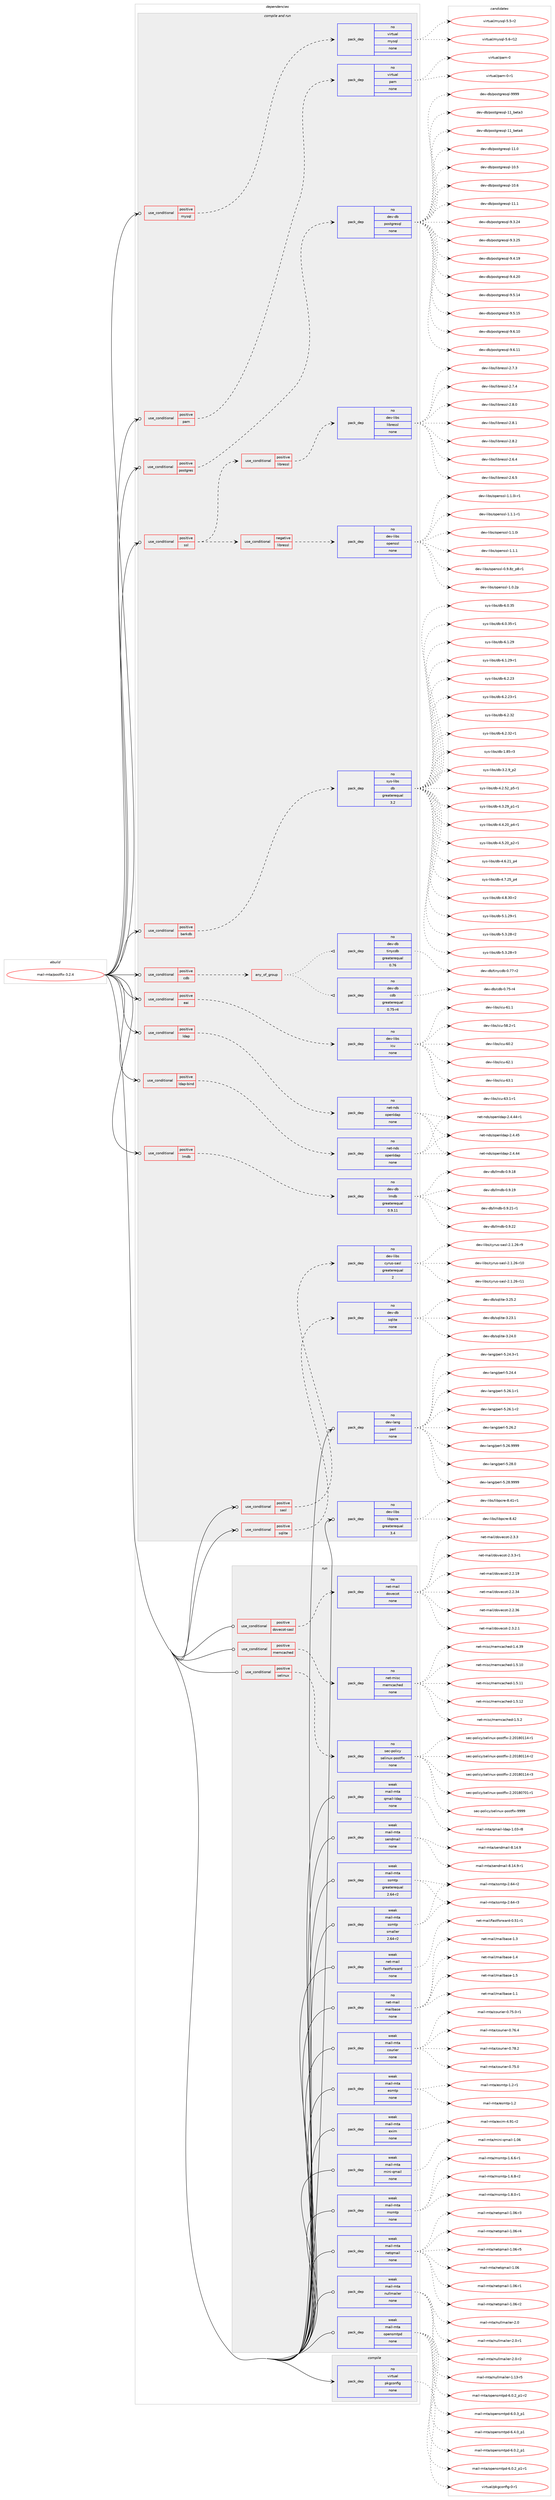 digraph prolog {

# *************
# Graph options
# *************

newrank=true;
concentrate=true;
compound=true;
graph [rankdir=LR,fontname=Helvetica,fontsize=10,ranksep=1.5];#, ranksep=2.5, nodesep=0.2];
edge  [arrowhead=vee];
node  [fontname=Helvetica,fontsize=10];

# **********
# The ebuild
# **********

subgraph cluster_leftcol {
color=gray;
rank=same;
label=<<i>ebuild</i>>;
id [label="mail-mta/postfix-3.2.4", color=red, width=4, href="../mail-mta/postfix-3.2.4.svg"];
}

# ****************
# The dependencies
# ****************

subgraph cluster_midcol {
color=gray;
label=<<i>dependencies</i>>;
subgraph cluster_compile {
fillcolor="#eeeeee";
style=filled;
label=<<i>compile</i>>;
subgraph pack4137 {
dependency5007 [label=<<TABLE BORDER="0" CELLBORDER="1" CELLSPACING="0" CELLPADDING="4" WIDTH="220"><TR><TD ROWSPAN="6" CELLPADDING="30">pack_dep</TD></TR><TR><TD WIDTH="110">no</TD></TR><TR><TD>virtual</TD></TR><TR><TD>pkgconfig</TD></TR><TR><TD>none</TD></TR><TR><TD></TD></TR></TABLE>>, shape=none, color=blue];
}
id:e -> dependency5007:w [weight=20,style="solid",arrowhead="vee"];
}
subgraph cluster_compileandrun {
fillcolor="#eeeeee";
style=filled;
label=<<i>compile and run</i>>;
subgraph cond739 {
dependency5008 [label=<<TABLE BORDER="0" CELLBORDER="1" CELLSPACING="0" CELLPADDING="4"><TR><TD ROWSPAN="3" CELLPADDING="10">use_conditional</TD></TR><TR><TD>positive</TD></TR><TR><TD>berkdb</TD></TR></TABLE>>, shape=none, color=red];
subgraph pack4138 {
dependency5009 [label=<<TABLE BORDER="0" CELLBORDER="1" CELLSPACING="0" CELLPADDING="4" WIDTH="220"><TR><TD ROWSPAN="6" CELLPADDING="30">pack_dep</TD></TR><TR><TD WIDTH="110">no</TD></TR><TR><TD>sys-libs</TD></TR><TR><TD>db</TD></TR><TR><TD>greaterequal</TD></TR><TR><TD>3.2</TD></TR></TABLE>>, shape=none, color=blue];
}
dependency5008:e -> dependency5009:w [weight=20,style="dashed",arrowhead="vee"];
}
id:e -> dependency5008:w [weight=20,style="solid",arrowhead="odotvee"];
subgraph cond740 {
dependency5010 [label=<<TABLE BORDER="0" CELLBORDER="1" CELLSPACING="0" CELLPADDING="4"><TR><TD ROWSPAN="3" CELLPADDING="10">use_conditional</TD></TR><TR><TD>positive</TD></TR><TR><TD>cdb</TD></TR></TABLE>>, shape=none, color=red];
subgraph any123 {
dependency5011 [label=<<TABLE BORDER="0" CELLBORDER="1" CELLSPACING="0" CELLPADDING="4"><TR><TD CELLPADDING="10">any_of_group</TD></TR></TABLE>>, shape=none, color=red];subgraph pack4139 {
dependency5012 [label=<<TABLE BORDER="0" CELLBORDER="1" CELLSPACING="0" CELLPADDING="4" WIDTH="220"><TR><TD ROWSPAN="6" CELLPADDING="30">pack_dep</TD></TR><TR><TD WIDTH="110">no</TD></TR><TR><TD>dev-db</TD></TR><TR><TD>tinycdb</TD></TR><TR><TD>greaterequal</TD></TR><TR><TD>0.76</TD></TR></TABLE>>, shape=none, color=blue];
}
dependency5011:e -> dependency5012:w [weight=20,style="dotted",arrowhead="oinv"];
subgraph pack4140 {
dependency5013 [label=<<TABLE BORDER="0" CELLBORDER="1" CELLSPACING="0" CELLPADDING="4" WIDTH="220"><TR><TD ROWSPAN="6" CELLPADDING="30">pack_dep</TD></TR><TR><TD WIDTH="110">no</TD></TR><TR><TD>dev-db</TD></TR><TR><TD>cdb</TD></TR><TR><TD>greaterequal</TD></TR><TR><TD>0.75-r4</TD></TR></TABLE>>, shape=none, color=blue];
}
dependency5011:e -> dependency5013:w [weight=20,style="dotted",arrowhead="oinv"];
}
dependency5010:e -> dependency5011:w [weight=20,style="dashed",arrowhead="vee"];
}
id:e -> dependency5010:w [weight=20,style="solid",arrowhead="odotvee"];
subgraph cond741 {
dependency5014 [label=<<TABLE BORDER="0" CELLBORDER="1" CELLSPACING="0" CELLPADDING="4"><TR><TD ROWSPAN="3" CELLPADDING="10">use_conditional</TD></TR><TR><TD>positive</TD></TR><TR><TD>eai</TD></TR></TABLE>>, shape=none, color=red];
subgraph pack4141 {
dependency5015 [label=<<TABLE BORDER="0" CELLBORDER="1" CELLSPACING="0" CELLPADDING="4" WIDTH="220"><TR><TD ROWSPAN="6" CELLPADDING="30">pack_dep</TD></TR><TR><TD WIDTH="110">no</TD></TR><TR><TD>dev-libs</TD></TR><TR><TD>icu</TD></TR><TR><TD>none</TD></TR><TR><TD></TD></TR></TABLE>>, shape=none, color=blue];
}
dependency5014:e -> dependency5015:w [weight=20,style="dashed",arrowhead="vee"];
}
id:e -> dependency5014:w [weight=20,style="solid",arrowhead="odotvee"];
subgraph cond742 {
dependency5016 [label=<<TABLE BORDER="0" CELLBORDER="1" CELLSPACING="0" CELLPADDING="4"><TR><TD ROWSPAN="3" CELLPADDING="10">use_conditional</TD></TR><TR><TD>positive</TD></TR><TR><TD>ldap</TD></TR></TABLE>>, shape=none, color=red];
subgraph pack4142 {
dependency5017 [label=<<TABLE BORDER="0" CELLBORDER="1" CELLSPACING="0" CELLPADDING="4" WIDTH="220"><TR><TD ROWSPAN="6" CELLPADDING="30">pack_dep</TD></TR><TR><TD WIDTH="110">no</TD></TR><TR><TD>net-nds</TD></TR><TR><TD>openldap</TD></TR><TR><TD>none</TD></TR><TR><TD></TD></TR></TABLE>>, shape=none, color=blue];
}
dependency5016:e -> dependency5017:w [weight=20,style="dashed",arrowhead="vee"];
}
id:e -> dependency5016:w [weight=20,style="solid",arrowhead="odotvee"];
subgraph cond743 {
dependency5018 [label=<<TABLE BORDER="0" CELLBORDER="1" CELLSPACING="0" CELLPADDING="4"><TR><TD ROWSPAN="3" CELLPADDING="10">use_conditional</TD></TR><TR><TD>positive</TD></TR><TR><TD>ldap-bind</TD></TR></TABLE>>, shape=none, color=red];
subgraph pack4143 {
dependency5019 [label=<<TABLE BORDER="0" CELLBORDER="1" CELLSPACING="0" CELLPADDING="4" WIDTH="220"><TR><TD ROWSPAN="6" CELLPADDING="30">pack_dep</TD></TR><TR><TD WIDTH="110">no</TD></TR><TR><TD>net-nds</TD></TR><TR><TD>openldap</TD></TR><TR><TD>none</TD></TR><TR><TD></TD></TR></TABLE>>, shape=none, color=blue];
}
dependency5018:e -> dependency5019:w [weight=20,style="dashed",arrowhead="vee"];
}
id:e -> dependency5018:w [weight=20,style="solid",arrowhead="odotvee"];
subgraph cond744 {
dependency5020 [label=<<TABLE BORDER="0" CELLBORDER="1" CELLSPACING="0" CELLPADDING="4"><TR><TD ROWSPAN="3" CELLPADDING="10">use_conditional</TD></TR><TR><TD>positive</TD></TR><TR><TD>lmdb</TD></TR></TABLE>>, shape=none, color=red];
subgraph pack4144 {
dependency5021 [label=<<TABLE BORDER="0" CELLBORDER="1" CELLSPACING="0" CELLPADDING="4" WIDTH="220"><TR><TD ROWSPAN="6" CELLPADDING="30">pack_dep</TD></TR><TR><TD WIDTH="110">no</TD></TR><TR><TD>dev-db</TD></TR><TR><TD>lmdb</TD></TR><TR><TD>greaterequal</TD></TR><TR><TD>0.9.11</TD></TR></TABLE>>, shape=none, color=blue];
}
dependency5020:e -> dependency5021:w [weight=20,style="dashed",arrowhead="vee"];
}
id:e -> dependency5020:w [weight=20,style="solid",arrowhead="odotvee"];
subgraph cond745 {
dependency5022 [label=<<TABLE BORDER="0" CELLBORDER="1" CELLSPACING="0" CELLPADDING="4"><TR><TD ROWSPAN="3" CELLPADDING="10">use_conditional</TD></TR><TR><TD>positive</TD></TR><TR><TD>mysql</TD></TR></TABLE>>, shape=none, color=red];
subgraph pack4145 {
dependency5023 [label=<<TABLE BORDER="0" CELLBORDER="1" CELLSPACING="0" CELLPADDING="4" WIDTH="220"><TR><TD ROWSPAN="6" CELLPADDING="30">pack_dep</TD></TR><TR><TD WIDTH="110">no</TD></TR><TR><TD>virtual</TD></TR><TR><TD>mysql</TD></TR><TR><TD>none</TD></TR><TR><TD></TD></TR></TABLE>>, shape=none, color=blue];
}
dependency5022:e -> dependency5023:w [weight=20,style="dashed",arrowhead="vee"];
}
id:e -> dependency5022:w [weight=20,style="solid",arrowhead="odotvee"];
subgraph cond746 {
dependency5024 [label=<<TABLE BORDER="0" CELLBORDER="1" CELLSPACING="0" CELLPADDING="4"><TR><TD ROWSPAN="3" CELLPADDING="10">use_conditional</TD></TR><TR><TD>positive</TD></TR><TR><TD>pam</TD></TR></TABLE>>, shape=none, color=red];
subgraph pack4146 {
dependency5025 [label=<<TABLE BORDER="0" CELLBORDER="1" CELLSPACING="0" CELLPADDING="4" WIDTH="220"><TR><TD ROWSPAN="6" CELLPADDING="30">pack_dep</TD></TR><TR><TD WIDTH="110">no</TD></TR><TR><TD>virtual</TD></TR><TR><TD>pam</TD></TR><TR><TD>none</TD></TR><TR><TD></TD></TR></TABLE>>, shape=none, color=blue];
}
dependency5024:e -> dependency5025:w [weight=20,style="dashed",arrowhead="vee"];
}
id:e -> dependency5024:w [weight=20,style="solid",arrowhead="odotvee"];
subgraph cond747 {
dependency5026 [label=<<TABLE BORDER="0" CELLBORDER="1" CELLSPACING="0" CELLPADDING="4"><TR><TD ROWSPAN="3" CELLPADDING="10">use_conditional</TD></TR><TR><TD>positive</TD></TR><TR><TD>postgres</TD></TR></TABLE>>, shape=none, color=red];
subgraph pack4147 {
dependency5027 [label=<<TABLE BORDER="0" CELLBORDER="1" CELLSPACING="0" CELLPADDING="4" WIDTH="220"><TR><TD ROWSPAN="6" CELLPADDING="30">pack_dep</TD></TR><TR><TD WIDTH="110">no</TD></TR><TR><TD>dev-db</TD></TR><TR><TD>postgresql</TD></TR><TR><TD>none</TD></TR><TR><TD></TD></TR></TABLE>>, shape=none, color=blue];
}
dependency5026:e -> dependency5027:w [weight=20,style="dashed",arrowhead="vee"];
}
id:e -> dependency5026:w [weight=20,style="solid",arrowhead="odotvee"];
subgraph cond748 {
dependency5028 [label=<<TABLE BORDER="0" CELLBORDER="1" CELLSPACING="0" CELLPADDING="4"><TR><TD ROWSPAN="3" CELLPADDING="10">use_conditional</TD></TR><TR><TD>positive</TD></TR><TR><TD>sasl</TD></TR></TABLE>>, shape=none, color=red];
subgraph pack4148 {
dependency5029 [label=<<TABLE BORDER="0" CELLBORDER="1" CELLSPACING="0" CELLPADDING="4" WIDTH="220"><TR><TD ROWSPAN="6" CELLPADDING="30">pack_dep</TD></TR><TR><TD WIDTH="110">no</TD></TR><TR><TD>dev-libs</TD></TR><TR><TD>cyrus-sasl</TD></TR><TR><TD>greaterequal</TD></TR><TR><TD>2</TD></TR></TABLE>>, shape=none, color=blue];
}
dependency5028:e -> dependency5029:w [weight=20,style="dashed",arrowhead="vee"];
}
id:e -> dependency5028:w [weight=20,style="solid",arrowhead="odotvee"];
subgraph cond749 {
dependency5030 [label=<<TABLE BORDER="0" CELLBORDER="1" CELLSPACING="0" CELLPADDING="4"><TR><TD ROWSPAN="3" CELLPADDING="10">use_conditional</TD></TR><TR><TD>positive</TD></TR><TR><TD>sqlite</TD></TR></TABLE>>, shape=none, color=red];
subgraph pack4149 {
dependency5031 [label=<<TABLE BORDER="0" CELLBORDER="1" CELLSPACING="0" CELLPADDING="4" WIDTH="220"><TR><TD ROWSPAN="6" CELLPADDING="30">pack_dep</TD></TR><TR><TD WIDTH="110">no</TD></TR><TR><TD>dev-db</TD></TR><TR><TD>sqlite</TD></TR><TR><TD>none</TD></TR><TR><TD></TD></TR></TABLE>>, shape=none, color=blue];
}
dependency5030:e -> dependency5031:w [weight=20,style="dashed",arrowhead="vee"];
}
id:e -> dependency5030:w [weight=20,style="solid",arrowhead="odotvee"];
subgraph cond750 {
dependency5032 [label=<<TABLE BORDER="0" CELLBORDER="1" CELLSPACING="0" CELLPADDING="4"><TR><TD ROWSPAN="3" CELLPADDING="10">use_conditional</TD></TR><TR><TD>positive</TD></TR><TR><TD>ssl</TD></TR></TABLE>>, shape=none, color=red];
subgraph cond751 {
dependency5033 [label=<<TABLE BORDER="0" CELLBORDER="1" CELLSPACING="0" CELLPADDING="4"><TR><TD ROWSPAN="3" CELLPADDING="10">use_conditional</TD></TR><TR><TD>negative</TD></TR><TR><TD>libressl</TD></TR></TABLE>>, shape=none, color=red];
subgraph pack4150 {
dependency5034 [label=<<TABLE BORDER="0" CELLBORDER="1" CELLSPACING="0" CELLPADDING="4" WIDTH="220"><TR><TD ROWSPAN="6" CELLPADDING="30">pack_dep</TD></TR><TR><TD WIDTH="110">no</TD></TR><TR><TD>dev-libs</TD></TR><TR><TD>openssl</TD></TR><TR><TD>none</TD></TR><TR><TD></TD></TR></TABLE>>, shape=none, color=blue];
}
dependency5033:e -> dependency5034:w [weight=20,style="dashed",arrowhead="vee"];
}
dependency5032:e -> dependency5033:w [weight=20,style="dashed",arrowhead="vee"];
subgraph cond752 {
dependency5035 [label=<<TABLE BORDER="0" CELLBORDER="1" CELLSPACING="0" CELLPADDING="4"><TR><TD ROWSPAN="3" CELLPADDING="10">use_conditional</TD></TR><TR><TD>positive</TD></TR><TR><TD>libressl</TD></TR></TABLE>>, shape=none, color=red];
subgraph pack4151 {
dependency5036 [label=<<TABLE BORDER="0" CELLBORDER="1" CELLSPACING="0" CELLPADDING="4" WIDTH="220"><TR><TD ROWSPAN="6" CELLPADDING="30">pack_dep</TD></TR><TR><TD WIDTH="110">no</TD></TR><TR><TD>dev-libs</TD></TR><TR><TD>libressl</TD></TR><TR><TD>none</TD></TR><TR><TD></TD></TR></TABLE>>, shape=none, color=blue];
}
dependency5035:e -> dependency5036:w [weight=20,style="dashed",arrowhead="vee"];
}
dependency5032:e -> dependency5035:w [weight=20,style="dashed",arrowhead="vee"];
}
id:e -> dependency5032:w [weight=20,style="solid",arrowhead="odotvee"];
subgraph pack4152 {
dependency5037 [label=<<TABLE BORDER="0" CELLBORDER="1" CELLSPACING="0" CELLPADDING="4" WIDTH="220"><TR><TD ROWSPAN="6" CELLPADDING="30">pack_dep</TD></TR><TR><TD WIDTH="110">no</TD></TR><TR><TD>dev-lang</TD></TR><TR><TD>perl</TD></TR><TR><TD>none</TD></TR><TR><TD></TD></TR></TABLE>>, shape=none, color=blue];
}
id:e -> dependency5037:w [weight=20,style="solid",arrowhead="odotvee"];
subgraph pack4153 {
dependency5038 [label=<<TABLE BORDER="0" CELLBORDER="1" CELLSPACING="0" CELLPADDING="4" WIDTH="220"><TR><TD ROWSPAN="6" CELLPADDING="30">pack_dep</TD></TR><TR><TD WIDTH="110">no</TD></TR><TR><TD>dev-libs</TD></TR><TR><TD>libpcre</TD></TR><TR><TD>greaterequal</TD></TR><TR><TD>3.4</TD></TR></TABLE>>, shape=none, color=blue];
}
id:e -> dependency5038:w [weight=20,style="solid",arrowhead="odotvee"];
}
subgraph cluster_run {
fillcolor="#eeeeee";
style=filled;
label=<<i>run</i>>;
subgraph cond753 {
dependency5039 [label=<<TABLE BORDER="0" CELLBORDER="1" CELLSPACING="0" CELLPADDING="4"><TR><TD ROWSPAN="3" CELLPADDING="10">use_conditional</TD></TR><TR><TD>positive</TD></TR><TR><TD>dovecot-sasl</TD></TR></TABLE>>, shape=none, color=red];
subgraph pack4154 {
dependency5040 [label=<<TABLE BORDER="0" CELLBORDER="1" CELLSPACING="0" CELLPADDING="4" WIDTH="220"><TR><TD ROWSPAN="6" CELLPADDING="30">pack_dep</TD></TR><TR><TD WIDTH="110">no</TD></TR><TR><TD>net-mail</TD></TR><TR><TD>dovecot</TD></TR><TR><TD>none</TD></TR><TR><TD></TD></TR></TABLE>>, shape=none, color=blue];
}
dependency5039:e -> dependency5040:w [weight=20,style="dashed",arrowhead="vee"];
}
id:e -> dependency5039:w [weight=20,style="solid",arrowhead="odot"];
subgraph cond754 {
dependency5041 [label=<<TABLE BORDER="0" CELLBORDER="1" CELLSPACING="0" CELLPADDING="4"><TR><TD ROWSPAN="3" CELLPADDING="10">use_conditional</TD></TR><TR><TD>positive</TD></TR><TR><TD>memcached</TD></TR></TABLE>>, shape=none, color=red];
subgraph pack4155 {
dependency5042 [label=<<TABLE BORDER="0" CELLBORDER="1" CELLSPACING="0" CELLPADDING="4" WIDTH="220"><TR><TD ROWSPAN="6" CELLPADDING="30">pack_dep</TD></TR><TR><TD WIDTH="110">no</TD></TR><TR><TD>net-misc</TD></TR><TR><TD>memcached</TD></TR><TR><TD>none</TD></TR><TR><TD></TD></TR></TABLE>>, shape=none, color=blue];
}
dependency5041:e -> dependency5042:w [weight=20,style="dashed",arrowhead="vee"];
}
id:e -> dependency5041:w [weight=20,style="solid",arrowhead="odot"];
subgraph cond755 {
dependency5043 [label=<<TABLE BORDER="0" CELLBORDER="1" CELLSPACING="0" CELLPADDING="4"><TR><TD ROWSPAN="3" CELLPADDING="10">use_conditional</TD></TR><TR><TD>positive</TD></TR><TR><TD>selinux</TD></TR></TABLE>>, shape=none, color=red];
subgraph pack4156 {
dependency5044 [label=<<TABLE BORDER="0" CELLBORDER="1" CELLSPACING="0" CELLPADDING="4" WIDTH="220"><TR><TD ROWSPAN="6" CELLPADDING="30">pack_dep</TD></TR><TR><TD WIDTH="110">no</TD></TR><TR><TD>sec-policy</TD></TR><TR><TD>selinux-postfix</TD></TR><TR><TD>none</TD></TR><TR><TD></TD></TR></TABLE>>, shape=none, color=blue];
}
dependency5043:e -> dependency5044:w [weight=20,style="dashed",arrowhead="vee"];
}
id:e -> dependency5043:w [weight=20,style="solid",arrowhead="odot"];
subgraph pack4157 {
dependency5045 [label=<<TABLE BORDER="0" CELLBORDER="1" CELLSPACING="0" CELLPADDING="4" WIDTH="220"><TR><TD ROWSPAN="6" CELLPADDING="30">pack_dep</TD></TR><TR><TD WIDTH="110">no</TD></TR><TR><TD>net-mail</TD></TR><TR><TD>mailbase</TD></TR><TR><TD>none</TD></TR><TR><TD></TD></TR></TABLE>>, shape=none, color=blue];
}
id:e -> dependency5045:w [weight=20,style="solid",arrowhead="odot"];
subgraph pack4158 {
dependency5046 [label=<<TABLE BORDER="0" CELLBORDER="1" CELLSPACING="0" CELLPADDING="4" WIDTH="220"><TR><TD ROWSPAN="6" CELLPADDING="30">pack_dep</TD></TR><TR><TD WIDTH="110">weak</TD></TR><TR><TD>mail-mta</TD></TR><TR><TD>courier</TD></TR><TR><TD>none</TD></TR><TR><TD></TD></TR></TABLE>>, shape=none, color=blue];
}
id:e -> dependency5046:w [weight=20,style="solid",arrowhead="odot"];
subgraph pack4159 {
dependency5047 [label=<<TABLE BORDER="0" CELLBORDER="1" CELLSPACING="0" CELLPADDING="4" WIDTH="220"><TR><TD ROWSPAN="6" CELLPADDING="30">pack_dep</TD></TR><TR><TD WIDTH="110">weak</TD></TR><TR><TD>mail-mta</TD></TR><TR><TD>esmtp</TD></TR><TR><TD>none</TD></TR><TR><TD></TD></TR></TABLE>>, shape=none, color=blue];
}
id:e -> dependency5047:w [weight=20,style="solid",arrowhead="odot"];
subgraph pack4160 {
dependency5048 [label=<<TABLE BORDER="0" CELLBORDER="1" CELLSPACING="0" CELLPADDING="4" WIDTH="220"><TR><TD ROWSPAN="6" CELLPADDING="30">pack_dep</TD></TR><TR><TD WIDTH="110">weak</TD></TR><TR><TD>mail-mta</TD></TR><TR><TD>exim</TD></TR><TR><TD>none</TD></TR><TR><TD></TD></TR></TABLE>>, shape=none, color=blue];
}
id:e -> dependency5048:w [weight=20,style="solid",arrowhead="odot"];
subgraph pack4161 {
dependency5049 [label=<<TABLE BORDER="0" CELLBORDER="1" CELLSPACING="0" CELLPADDING="4" WIDTH="220"><TR><TD ROWSPAN="6" CELLPADDING="30">pack_dep</TD></TR><TR><TD WIDTH="110">weak</TD></TR><TR><TD>mail-mta</TD></TR><TR><TD>mini-qmail</TD></TR><TR><TD>none</TD></TR><TR><TD></TD></TR></TABLE>>, shape=none, color=blue];
}
id:e -> dependency5049:w [weight=20,style="solid",arrowhead="odot"];
subgraph pack4162 {
dependency5050 [label=<<TABLE BORDER="0" CELLBORDER="1" CELLSPACING="0" CELLPADDING="4" WIDTH="220"><TR><TD ROWSPAN="6" CELLPADDING="30">pack_dep</TD></TR><TR><TD WIDTH="110">weak</TD></TR><TR><TD>mail-mta</TD></TR><TR><TD>msmtp</TD></TR><TR><TD>none</TD></TR><TR><TD></TD></TR></TABLE>>, shape=none, color=blue];
}
id:e -> dependency5050:w [weight=20,style="solid",arrowhead="odot"];
subgraph pack4163 {
dependency5051 [label=<<TABLE BORDER="0" CELLBORDER="1" CELLSPACING="0" CELLPADDING="4" WIDTH="220"><TR><TD ROWSPAN="6" CELLPADDING="30">pack_dep</TD></TR><TR><TD WIDTH="110">weak</TD></TR><TR><TD>mail-mta</TD></TR><TR><TD>netqmail</TD></TR><TR><TD>none</TD></TR><TR><TD></TD></TR></TABLE>>, shape=none, color=blue];
}
id:e -> dependency5051:w [weight=20,style="solid",arrowhead="odot"];
subgraph pack4164 {
dependency5052 [label=<<TABLE BORDER="0" CELLBORDER="1" CELLSPACING="0" CELLPADDING="4" WIDTH="220"><TR><TD ROWSPAN="6" CELLPADDING="30">pack_dep</TD></TR><TR><TD WIDTH="110">weak</TD></TR><TR><TD>mail-mta</TD></TR><TR><TD>nullmailer</TD></TR><TR><TD>none</TD></TR><TR><TD></TD></TR></TABLE>>, shape=none, color=blue];
}
id:e -> dependency5052:w [weight=20,style="solid",arrowhead="odot"];
subgraph pack4165 {
dependency5053 [label=<<TABLE BORDER="0" CELLBORDER="1" CELLSPACING="0" CELLPADDING="4" WIDTH="220"><TR><TD ROWSPAN="6" CELLPADDING="30">pack_dep</TD></TR><TR><TD WIDTH="110">weak</TD></TR><TR><TD>mail-mta</TD></TR><TR><TD>opensmtpd</TD></TR><TR><TD>none</TD></TR><TR><TD></TD></TR></TABLE>>, shape=none, color=blue];
}
id:e -> dependency5053:w [weight=20,style="solid",arrowhead="odot"];
subgraph pack4166 {
dependency5054 [label=<<TABLE BORDER="0" CELLBORDER="1" CELLSPACING="0" CELLPADDING="4" WIDTH="220"><TR><TD ROWSPAN="6" CELLPADDING="30">pack_dep</TD></TR><TR><TD WIDTH="110">weak</TD></TR><TR><TD>mail-mta</TD></TR><TR><TD>qmail-ldap</TD></TR><TR><TD>none</TD></TR><TR><TD></TD></TR></TABLE>>, shape=none, color=blue];
}
id:e -> dependency5054:w [weight=20,style="solid",arrowhead="odot"];
subgraph pack4167 {
dependency5055 [label=<<TABLE BORDER="0" CELLBORDER="1" CELLSPACING="0" CELLPADDING="4" WIDTH="220"><TR><TD ROWSPAN="6" CELLPADDING="30">pack_dep</TD></TR><TR><TD WIDTH="110">weak</TD></TR><TR><TD>mail-mta</TD></TR><TR><TD>sendmail</TD></TR><TR><TD>none</TD></TR><TR><TD></TD></TR></TABLE>>, shape=none, color=blue];
}
id:e -> dependency5055:w [weight=20,style="solid",arrowhead="odot"];
subgraph pack4168 {
dependency5056 [label=<<TABLE BORDER="0" CELLBORDER="1" CELLSPACING="0" CELLPADDING="4" WIDTH="220"><TR><TD ROWSPAN="6" CELLPADDING="30">pack_dep</TD></TR><TR><TD WIDTH="110">weak</TD></TR><TR><TD>mail-mta</TD></TR><TR><TD>ssmtp</TD></TR><TR><TD>greaterequal</TD></TR><TR><TD>2.64-r2</TD></TR></TABLE>>, shape=none, color=blue];
}
id:e -> dependency5056:w [weight=20,style="solid",arrowhead="odot"];
subgraph pack4169 {
dependency5057 [label=<<TABLE BORDER="0" CELLBORDER="1" CELLSPACING="0" CELLPADDING="4" WIDTH="220"><TR><TD ROWSPAN="6" CELLPADDING="30">pack_dep</TD></TR><TR><TD WIDTH="110">weak</TD></TR><TR><TD>mail-mta</TD></TR><TR><TD>ssmtp</TD></TR><TR><TD>smaller</TD></TR><TR><TD>2.64-r2</TD></TR></TABLE>>, shape=none, color=blue];
}
id:e -> dependency5057:w [weight=20,style="solid",arrowhead="odot"];
subgraph pack4170 {
dependency5058 [label=<<TABLE BORDER="0" CELLBORDER="1" CELLSPACING="0" CELLPADDING="4" WIDTH="220"><TR><TD ROWSPAN="6" CELLPADDING="30">pack_dep</TD></TR><TR><TD WIDTH="110">weak</TD></TR><TR><TD>net-mail</TD></TR><TR><TD>fastforward</TD></TR><TR><TD>none</TD></TR><TR><TD></TD></TR></TABLE>>, shape=none, color=blue];
}
id:e -> dependency5058:w [weight=20,style="solid",arrowhead="odot"];
}
}

# **************
# The candidates
# **************

subgraph cluster_choices {
rank=same;
color=gray;
label=<<i>candidates</i>>;

subgraph choice4137 {
color=black;
nodesep=1;
choice11810511411611797108471121071039911111010210510345484511449 [label="virtual/pkgconfig-0-r1", color=red, width=4,href="../virtual/pkgconfig-0-r1.svg"];
dependency5007:e -> choice11810511411611797108471121071039911111010210510345484511449:w [style=dotted,weight="100"];
}
subgraph choice4138 {
color=black;
nodesep=1;
choice1151211154510810598115471009845494656534511451 [label="sys-libs/db-1.85-r3", color=red, width=4,href="../sys-libs/db-1.85-r3.svg"];
choice115121115451081059811547100984551465046579511250 [label="sys-libs/db-3.2.9_p2", color=red, width=4,href="../sys-libs/db-3.2.9_p2.svg"];
choice115121115451081059811547100984552465046535095112534511449 [label="sys-libs/db-4.2.52_p5-r1", color=red, width=4,href="../sys-libs/db-4.2.52_p5-r1.svg"];
choice115121115451081059811547100984552465146505795112494511449 [label="sys-libs/db-4.3.29_p1-r1", color=red, width=4,href="../sys-libs/db-4.3.29_p1-r1.svg"];
choice115121115451081059811547100984552465246504895112524511449 [label="sys-libs/db-4.4.20_p4-r1", color=red, width=4,href="../sys-libs/db-4.4.20_p4-r1.svg"];
choice115121115451081059811547100984552465346504895112504511449 [label="sys-libs/db-4.5.20_p2-r1", color=red, width=4,href="../sys-libs/db-4.5.20_p2-r1.svg"];
choice11512111545108105981154710098455246544650499511252 [label="sys-libs/db-4.6.21_p4", color=red, width=4,href="../sys-libs/db-4.6.21_p4.svg"];
choice11512111545108105981154710098455246554650539511252 [label="sys-libs/db-4.7.25_p4", color=red, width=4,href="../sys-libs/db-4.7.25_p4.svg"];
choice11512111545108105981154710098455246564651484511450 [label="sys-libs/db-4.8.30-r2", color=red, width=4,href="../sys-libs/db-4.8.30-r2.svg"];
choice11512111545108105981154710098455346494650574511449 [label="sys-libs/db-5.1.29-r1", color=red, width=4,href="../sys-libs/db-5.1.29-r1.svg"];
choice11512111545108105981154710098455346514650564511450 [label="sys-libs/db-5.3.28-r2", color=red, width=4,href="../sys-libs/db-5.3.28-r2.svg"];
choice11512111545108105981154710098455346514650564511451 [label="sys-libs/db-5.3.28-r3", color=red, width=4,href="../sys-libs/db-5.3.28-r3.svg"];
choice1151211154510810598115471009845544648465153 [label="sys-libs/db-6.0.35", color=red, width=4,href="../sys-libs/db-6.0.35.svg"];
choice11512111545108105981154710098455446484651534511449 [label="sys-libs/db-6.0.35-r1", color=red, width=4,href="../sys-libs/db-6.0.35-r1.svg"];
choice1151211154510810598115471009845544649465057 [label="sys-libs/db-6.1.29", color=red, width=4,href="../sys-libs/db-6.1.29.svg"];
choice11512111545108105981154710098455446494650574511449 [label="sys-libs/db-6.1.29-r1", color=red, width=4,href="../sys-libs/db-6.1.29-r1.svg"];
choice1151211154510810598115471009845544650465051 [label="sys-libs/db-6.2.23", color=red, width=4,href="../sys-libs/db-6.2.23.svg"];
choice11512111545108105981154710098455446504650514511449 [label="sys-libs/db-6.2.23-r1", color=red, width=4,href="../sys-libs/db-6.2.23-r1.svg"];
choice1151211154510810598115471009845544650465150 [label="sys-libs/db-6.2.32", color=red, width=4,href="../sys-libs/db-6.2.32.svg"];
choice11512111545108105981154710098455446504651504511449 [label="sys-libs/db-6.2.32-r1", color=red, width=4,href="../sys-libs/db-6.2.32-r1.svg"];
dependency5009:e -> choice1151211154510810598115471009845494656534511451:w [style=dotted,weight="100"];
dependency5009:e -> choice115121115451081059811547100984551465046579511250:w [style=dotted,weight="100"];
dependency5009:e -> choice115121115451081059811547100984552465046535095112534511449:w [style=dotted,weight="100"];
dependency5009:e -> choice115121115451081059811547100984552465146505795112494511449:w [style=dotted,weight="100"];
dependency5009:e -> choice115121115451081059811547100984552465246504895112524511449:w [style=dotted,weight="100"];
dependency5009:e -> choice115121115451081059811547100984552465346504895112504511449:w [style=dotted,weight="100"];
dependency5009:e -> choice11512111545108105981154710098455246544650499511252:w [style=dotted,weight="100"];
dependency5009:e -> choice11512111545108105981154710098455246554650539511252:w [style=dotted,weight="100"];
dependency5009:e -> choice11512111545108105981154710098455246564651484511450:w [style=dotted,weight="100"];
dependency5009:e -> choice11512111545108105981154710098455346494650574511449:w [style=dotted,weight="100"];
dependency5009:e -> choice11512111545108105981154710098455346514650564511450:w [style=dotted,weight="100"];
dependency5009:e -> choice11512111545108105981154710098455346514650564511451:w [style=dotted,weight="100"];
dependency5009:e -> choice1151211154510810598115471009845544648465153:w [style=dotted,weight="100"];
dependency5009:e -> choice11512111545108105981154710098455446484651534511449:w [style=dotted,weight="100"];
dependency5009:e -> choice1151211154510810598115471009845544649465057:w [style=dotted,weight="100"];
dependency5009:e -> choice11512111545108105981154710098455446494650574511449:w [style=dotted,weight="100"];
dependency5009:e -> choice1151211154510810598115471009845544650465051:w [style=dotted,weight="100"];
dependency5009:e -> choice11512111545108105981154710098455446504650514511449:w [style=dotted,weight="100"];
dependency5009:e -> choice1151211154510810598115471009845544650465150:w [style=dotted,weight="100"];
dependency5009:e -> choice11512111545108105981154710098455446504651504511449:w [style=dotted,weight="100"];
}
subgraph choice4139 {
color=black;
nodesep=1;
choice100101118451009847116105110121991009845484655554511450 [label="dev-db/tinycdb-0.77-r2", color=red, width=4,href="../dev-db/tinycdb-0.77-r2.svg"];
dependency5012:e -> choice100101118451009847116105110121991009845484655554511450:w [style=dotted,weight="100"];
}
subgraph choice4140 {
color=black;
nodesep=1;
choice100101118451009847991009845484655534511452 [label="dev-db/cdb-0.75-r4", color=red, width=4,href="../dev-db/cdb-0.75-r4.svg"];
dependency5013:e -> choice100101118451009847991009845484655534511452:w [style=dotted,weight="100"];
}
subgraph choice4141 {
color=black;
nodesep=1;
choice100101118451081059811547105991174554494649 [label="dev-libs/icu-61.1", color=red, width=4,href="../dev-libs/icu-61.1.svg"];
choice1001011184510810598115471059911745535646504511449 [label="dev-libs/icu-58.2-r1", color=red, width=4,href="../dev-libs/icu-58.2-r1.svg"];
choice100101118451081059811547105991174554484650 [label="dev-libs/icu-60.2", color=red, width=4,href="../dev-libs/icu-60.2.svg"];
choice100101118451081059811547105991174554504649 [label="dev-libs/icu-62.1", color=red, width=4,href="../dev-libs/icu-62.1.svg"];
choice100101118451081059811547105991174554514649 [label="dev-libs/icu-63.1", color=red, width=4,href="../dev-libs/icu-63.1.svg"];
choice1001011184510810598115471059911745545146494511449 [label="dev-libs/icu-63.1-r1", color=red, width=4,href="../dev-libs/icu-63.1-r1.svg"];
dependency5015:e -> choice100101118451081059811547105991174554494649:w [style=dotted,weight="100"];
dependency5015:e -> choice1001011184510810598115471059911745535646504511449:w [style=dotted,weight="100"];
dependency5015:e -> choice100101118451081059811547105991174554484650:w [style=dotted,weight="100"];
dependency5015:e -> choice100101118451081059811547105991174554504649:w [style=dotted,weight="100"];
dependency5015:e -> choice100101118451081059811547105991174554514649:w [style=dotted,weight="100"];
dependency5015:e -> choice1001011184510810598115471059911745545146494511449:w [style=dotted,weight="100"];
}
subgraph choice4142 {
color=black;
nodesep=1;
choice11010111645110100115471111121011101081009711245504652465252 [label="net-nds/openldap-2.4.44", color=red, width=4,href="../net-nds/openldap-2.4.44.svg"];
choice110101116451101001154711111210111010810097112455046524652524511449 [label="net-nds/openldap-2.4.44-r1", color=red, width=4,href="../net-nds/openldap-2.4.44-r1.svg"];
choice11010111645110100115471111121011101081009711245504652465253 [label="net-nds/openldap-2.4.45", color=red, width=4,href="../net-nds/openldap-2.4.45.svg"];
dependency5017:e -> choice11010111645110100115471111121011101081009711245504652465252:w [style=dotted,weight="100"];
dependency5017:e -> choice110101116451101001154711111210111010810097112455046524652524511449:w [style=dotted,weight="100"];
dependency5017:e -> choice11010111645110100115471111121011101081009711245504652465253:w [style=dotted,weight="100"];
}
subgraph choice4143 {
color=black;
nodesep=1;
choice11010111645110100115471111121011101081009711245504652465252 [label="net-nds/openldap-2.4.44", color=red, width=4,href="../net-nds/openldap-2.4.44.svg"];
choice110101116451101001154711111210111010810097112455046524652524511449 [label="net-nds/openldap-2.4.44-r1", color=red, width=4,href="../net-nds/openldap-2.4.44-r1.svg"];
choice11010111645110100115471111121011101081009711245504652465253 [label="net-nds/openldap-2.4.45", color=red, width=4,href="../net-nds/openldap-2.4.45.svg"];
dependency5019:e -> choice11010111645110100115471111121011101081009711245504652465252:w [style=dotted,weight="100"];
dependency5019:e -> choice110101116451101001154711111210111010810097112455046524652524511449:w [style=dotted,weight="100"];
dependency5019:e -> choice11010111645110100115471111121011101081009711245504652465253:w [style=dotted,weight="100"];
}
subgraph choice4144 {
color=black;
nodesep=1;
choice1001011184510098471081091009845484657464956 [label="dev-db/lmdb-0.9.18", color=red, width=4,href="../dev-db/lmdb-0.9.18.svg"];
choice1001011184510098471081091009845484657464957 [label="dev-db/lmdb-0.9.19", color=red, width=4,href="../dev-db/lmdb-0.9.19.svg"];
choice10010111845100984710810910098454846574650494511449 [label="dev-db/lmdb-0.9.21-r1", color=red, width=4,href="../dev-db/lmdb-0.9.21-r1.svg"];
choice1001011184510098471081091009845484657465050 [label="dev-db/lmdb-0.9.22", color=red, width=4,href="../dev-db/lmdb-0.9.22.svg"];
dependency5021:e -> choice1001011184510098471081091009845484657464956:w [style=dotted,weight="100"];
dependency5021:e -> choice1001011184510098471081091009845484657464957:w [style=dotted,weight="100"];
dependency5021:e -> choice10010111845100984710810910098454846574650494511449:w [style=dotted,weight="100"];
dependency5021:e -> choice1001011184510098471081091009845484657465050:w [style=dotted,weight="100"];
}
subgraph choice4145 {
color=black;
nodesep=1;
choice1181051141161179710847109121115113108455346534511450 [label="virtual/mysql-5.5-r2", color=red, width=4,href="../virtual/mysql-5.5-r2.svg"];
choice118105114116117971084710912111511310845534654451144950 [label="virtual/mysql-5.6-r12", color=red, width=4,href="../virtual/mysql-5.6-r12.svg"];
dependency5023:e -> choice1181051141161179710847109121115113108455346534511450:w [style=dotted,weight="100"];
dependency5023:e -> choice118105114116117971084710912111511310845534654451144950:w [style=dotted,weight="100"];
}
subgraph choice4146 {
color=black;
nodesep=1;
choice1181051141161179710847112971094548 [label="virtual/pam-0", color=red, width=4,href="../virtual/pam-0.svg"];
choice11810511411611797108471129710945484511449 [label="virtual/pam-0-r1", color=red, width=4,href="../virtual/pam-0-r1.svg"];
dependency5025:e -> choice1181051141161179710847112971094548:w [style=dotted,weight="100"];
dependency5025:e -> choice11810511411611797108471129710945484511449:w [style=dotted,weight="100"];
}
subgraph choice4147 {
color=black;
nodesep=1;
choice10010111845100984711211111511610311410111511310845494995981011169751 [label="dev-db/postgresql-11_beta3", color=red, width=4,href="../dev-db/postgresql-11_beta3.svg"];
choice10010111845100984711211111511610311410111511310845494995981011169752 [label="dev-db/postgresql-11_beta4", color=red, width=4,href="../dev-db/postgresql-11_beta4.svg"];
choice1001011184510098471121111151161031141011151131084549494648 [label="dev-db/postgresql-11.0", color=red, width=4,href="../dev-db/postgresql-11.0.svg"];
choice1001011184510098471121111151161031141011151131084549484653 [label="dev-db/postgresql-10.5", color=red, width=4,href="../dev-db/postgresql-10.5.svg"];
choice1001011184510098471121111151161031141011151131084549484654 [label="dev-db/postgresql-10.6", color=red, width=4,href="../dev-db/postgresql-10.6.svg"];
choice1001011184510098471121111151161031141011151131084549494649 [label="dev-db/postgresql-11.1", color=red, width=4,href="../dev-db/postgresql-11.1.svg"];
choice10010111845100984711211111511610311410111511310845574651465052 [label="dev-db/postgresql-9.3.24", color=red, width=4,href="../dev-db/postgresql-9.3.24.svg"];
choice10010111845100984711211111511610311410111511310845574651465053 [label="dev-db/postgresql-9.3.25", color=red, width=4,href="../dev-db/postgresql-9.3.25.svg"];
choice10010111845100984711211111511610311410111511310845574652464957 [label="dev-db/postgresql-9.4.19", color=red, width=4,href="../dev-db/postgresql-9.4.19.svg"];
choice10010111845100984711211111511610311410111511310845574652465048 [label="dev-db/postgresql-9.4.20", color=red, width=4,href="../dev-db/postgresql-9.4.20.svg"];
choice10010111845100984711211111511610311410111511310845574653464952 [label="dev-db/postgresql-9.5.14", color=red, width=4,href="../dev-db/postgresql-9.5.14.svg"];
choice10010111845100984711211111511610311410111511310845574653464953 [label="dev-db/postgresql-9.5.15", color=red, width=4,href="../dev-db/postgresql-9.5.15.svg"];
choice10010111845100984711211111511610311410111511310845574654464948 [label="dev-db/postgresql-9.6.10", color=red, width=4,href="../dev-db/postgresql-9.6.10.svg"];
choice10010111845100984711211111511610311410111511310845574654464949 [label="dev-db/postgresql-9.6.11", color=red, width=4,href="../dev-db/postgresql-9.6.11.svg"];
choice1001011184510098471121111151161031141011151131084557575757 [label="dev-db/postgresql-9999", color=red, width=4,href="../dev-db/postgresql-9999.svg"];
dependency5027:e -> choice10010111845100984711211111511610311410111511310845494995981011169751:w [style=dotted,weight="100"];
dependency5027:e -> choice10010111845100984711211111511610311410111511310845494995981011169752:w [style=dotted,weight="100"];
dependency5027:e -> choice1001011184510098471121111151161031141011151131084549494648:w [style=dotted,weight="100"];
dependency5027:e -> choice1001011184510098471121111151161031141011151131084549484653:w [style=dotted,weight="100"];
dependency5027:e -> choice1001011184510098471121111151161031141011151131084549484654:w [style=dotted,weight="100"];
dependency5027:e -> choice1001011184510098471121111151161031141011151131084549494649:w [style=dotted,weight="100"];
dependency5027:e -> choice10010111845100984711211111511610311410111511310845574651465052:w [style=dotted,weight="100"];
dependency5027:e -> choice10010111845100984711211111511610311410111511310845574651465053:w [style=dotted,weight="100"];
dependency5027:e -> choice10010111845100984711211111511610311410111511310845574652464957:w [style=dotted,weight="100"];
dependency5027:e -> choice10010111845100984711211111511610311410111511310845574652465048:w [style=dotted,weight="100"];
dependency5027:e -> choice10010111845100984711211111511610311410111511310845574653464952:w [style=dotted,weight="100"];
dependency5027:e -> choice10010111845100984711211111511610311410111511310845574653464953:w [style=dotted,weight="100"];
dependency5027:e -> choice10010111845100984711211111511610311410111511310845574654464948:w [style=dotted,weight="100"];
dependency5027:e -> choice10010111845100984711211111511610311410111511310845574654464949:w [style=dotted,weight="100"];
dependency5027:e -> choice1001011184510098471121111151161031141011151131084557575757:w [style=dotted,weight="100"];
}
subgraph choice4148 {
color=black;
nodesep=1;
choice10010111845108105981154799121114117115451159711510845504649465054451144948 [label="dev-libs/cyrus-sasl-2.1.26-r10", color=red, width=4,href="../dev-libs/cyrus-sasl-2.1.26-r10.svg"];
choice10010111845108105981154799121114117115451159711510845504649465054451144949 [label="dev-libs/cyrus-sasl-2.1.26-r11", color=red, width=4,href="../dev-libs/cyrus-sasl-2.1.26-r11.svg"];
choice100101118451081059811547991211141171154511597115108455046494650544511457 [label="dev-libs/cyrus-sasl-2.1.26-r9", color=red, width=4,href="../dev-libs/cyrus-sasl-2.1.26-r9.svg"];
dependency5029:e -> choice10010111845108105981154799121114117115451159711510845504649465054451144948:w [style=dotted,weight="100"];
dependency5029:e -> choice10010111845108105981154799121114117115451159711510845504649465054451144949:w [style=dotted,weight="100"];
dependency5029:e -> choice100101118451081059811547991211141171154511597115108455046494650544511457:w [style=dotted,weight="100"];
}
subgraph choice4149 {
color=black;
nodesep=1;
choice10010111845100984711511310810511610145514650514649 [label="dev-db/sqlite-3.23.1", color=red, width=4,href="../dev-db/sqlite-3.23.1.svg"];
choice10010111845100984711511310810511610145514650524648 [label="dev-db/sqlite-3.24.0", color=red, width=4,href="../dev-db/sqlite-3.24.0.svg"];
choice10010111845100984711511310810511610145514650534650 [label="dev-db/sqlite-3.25.2", color=red, width=4,href="../dev-db/sqlite-3.25.2.svg"];
dependency5031:e -> choice10010111845100984711511310810511610145514650514649:w [style=dotted,weight="100"];
dependency5031:e -> choice10010111845100984711511310810511610145514650524648:w [style=dotted,weight="100"];
dependency5031:e -> choice10010111845100984711511310810511610145514650534650:w [style=dotted,weight="100"];
}
subgraph choice4150 {
color=black;
nodesep=1;
choice100101118451081059811547111112101110115115108454946494648105 [label="dev-libs/openssl-1.1.0i", color=red, width=4,href="../dev-libs/openssl-1.1.0i.svg"];
choice100101118451081059811547111112101110115115108454946494649 [label="dev-libs/openssl-1.1.1", color=red, width=4,href="../dev-libs/openssl-1.1.1.svg"];
choice10010111845108105981154711111210111011511510845484657465612295112564511449 [label="dev-libs/openssl-0.9.8z_p8-r1", color=red, width=4,href="../dev-libs/openssl-0.9.8z_p8-r1.svg"];
choice100101118451081059811547111112101110115115108454946484650112 [label="dev-libs/openssl-1.0.2p", color=red, width=4,href="../dev-libs/openssl-1.0.2p.svg"];
choice1001011184510810598115471111121011101151151084549464946481054511449 [label="dev-libs/openssl-1.1.0i-r1", color=red, width=4,href="../dev-libs/openssl-1.1.0i-r1.svg"];
choice1001011184510810598115471111121011101151151084549464946494511449 [label="dev-libs/openssl-1.1.1-r1", color=red, width=4,href="../dev-libs/openssl-1.1.1-r1.svg"];
dependency5034:e -> choice100101118451081059811547111112101110115115108454946494648105:w [style=dotted,weight="100"];
dependency5034:e -> choice100101118451081059811547111112101110115115108454946494649:w [style=dotted,weight="100"];
dependency5034:e -> choice10010111845108105981154711111210111011511510845484657465612295112564511449:w [style=dotted,weight="100"];
dependency5034:e -> choice100101118451081059811547111112101110115115108454946484650112:w [style=dotted,weight="100"];
dependency5034:e -> choice1001011184510810598115471111121011101151151084549464946481054511449:w [style=dotted,weight="100"];
dependency5034:e -> choice1001011184510810598115471111121011101151151084549464946494511449:w [style=dotted,weight="100"];
}
subgraph choice4151 {
color=black;
nodesep=1;
choice10010111845108105981154710810598114101115115108455046544652 [label="dev-libs/libressl-2.6.4", color=red, width=4,href="../dev-libs/libressl-2.6.4.svg"];
choice10010111845108105981154710810598114101115115108455046544653 [label="dev-libs/libressl-2.6.5", color=red, width=4,href="../dev-libs/libressl-2.6.5.svg"];
choice10010111845108105981154710810598114101115115108455046554651 [label="dev-libs/libressl-2.7.3", color=red, width=4,href="../dev-libs/libressl-2.7.3.svg"];
choice10010111845108105981154710810598114101115115108455046554652 [label="dev-libs/libressl-2.7.4", color=red, width=4,href="../dev-libs/libressl-2.7.4.svg"];
choice10010111845108105981154710810598114101115115108455046564648 [label="dev-libs/libressl-2.8.0", color=red, width=4,href="../dev-libs/libressl-2.8.0.svg"];
choice10010111845108105981154710810598114101115115108455046564649 [label="dev-libs/libressl-2.8.1", color=red, width=4,href="../dev-libs/libressl-2.8.1.svg"];
choice10010111845108105981154710810598114101115115108455046564650 [label="dev-libs/libressl-2.8.2", color=red, width=4,href="../dev-libs/libressl-2.8.2.svg"];
dependency5036:e -> choice10010111845108105981154710810598114101115115108455046544652:w [style=dotted,weight="100"];
dependency5036:e -> choice10010111845108105981154710810598114101115115108455046544653:w [style=dotted,weight="100"];
dependency5036:e -> choice10010111845108105981154710810598114101115115108455046554651:w [style=dotted,weight="100"];
dependency5036:e -> choice10010111845108105981154710810598114101115115108455046554652:w [style=dotted,weight="100"];
dependency5036:e -> choice10010111845108105981154710810598114101115115108455046564648:w [style=dotted,weight="100"];
dependency5036:e -> choice10010111845108105981154710810598114101115115108455046564649:w [style=dotted,weight="100"];
dependency5036:e -> choice10010111845108105981154710810598114101115115108455046564650:w [style=dotted,weight="100"];
}
subgraph choice4152 {
color=black;
nodesep=1;
choice100101118451089711010347112101114108455346505246514511449 [label="dev-lang/perl-5.24.3-r1", color=red, width=4,href="../dev-lang/perl-5.24.3-r1.svg"];
choice10010111845108971101034711210111410845534650524652 [label="dev-lang/perl-5.24.4", color=red, width=4,href="../dev-lang/perl-5.24.4.svg"];
choice100101118451089711010347112101114108455346505446494511449 [label="dev-lang/perl-5.26.1-r1", color=red, width=4,href="../dev-lang/perl-5.26.1-r1.svg"];
choice100101118451089711010347112101114108455346505446494511450 [label="dev-lang/perl-5.26.1-r2", color=red, width=4,href="../dev-lang/perl-5.26.1-r2.svg"];
choice10010111845108971101034711210111410845534650544650 [label="dev-lang/perl-5.26.2", color=red, width=4,href="../dev-lang/perl-5.26.2.svg"];
choice10010111845108971101034711210111410845534650544657575757 [label="dev-lang/perl-5.26.9999", color=red, width=4,href="../dev-lang/perl-5.26.9999.svg"];
choice10010111845108971101034711210111410845534650564648 [label="dev-lang/perl-5.28.0", color=red, width=4,href="../dev-lang/perl-5.28.0.svg"];
choice10010111845108971101034711210111410845534650564657575757 [label="dev-lang/perl-5.28.9999", color=red, width=4,href="../dev-lang/perl-5.28.9999.svg"];
dependency5037:e -> choice100101118451089711010347112101114108455346505246514511449:w [style=dotted,weight="100"];
dependency5037:e -> choice10010111845108971101034711210111410845534650524652:w [style=dotted,weight="100"];
dependency5037:e -> choice100101118451089711010347112101114108455346505446494511449:w [style=dotted,weight="100"];
dependency5037:e -> choice100101118451089711010347112101114108455346505446494511450:w [style=dotted,weight="100"];
dependency5037:e -> choice10010111845108971101034711210111410845534650544650:w [style=dotted,weight="100"];
dependency5037:e -> choice10010111845108971101034711210111410845534650544657575757:w [style=dotted,weight="100"];
dependency5037:e -> choice10010111845108971101034711210111410845534650564648:w [style=dotted,weight="100"];
dependency5037:e -> choice10010111845108971101034711210111410845534650564657575757:w [style=dotted,weight="100"];
}
subgraph choice4153 {
color=black;
nodesep=1;
choice100101118451081059811547108105981129911410145564652494511449 [label="dev-libs/libpcre-8.41-r1", color=red, width=4,href="../dev-libs/libpcre-8.41-r1.svg"];
choice10010111845108105981154710810598112991141014556465250 [label="dev-libs/libpcre-8.42", color=red, width=4,href="../dev-libs/libpcre-8.42.svg"];
dependency5038:e -> choice100101118451081059811547108105981129911410145564652494511449:w [style=dotted,weight="100"];
dependency5038:e -> choice10010111845108105981154710810598112991141014556465250:w [style=dotted,weight="100"];
}
subgraph choice4154 {
color=black;
nodesep=1;
choice1101011164510997105108471001111181019911111645504650464957 [label="net-mail/dovecot-2.2.19", color=red, width=4,href="../net-mail/dovecot-2.2.19.svg"];
choice1101011164510997105108471001111181019911111645504650465152 [label="net-mail/dovecot-2.2.34", color=red, width=4,href="../net-mail/dovecot-2.2.34.svg"];
choice1101011164510997105108471001111181019911111645504650465154 [label="net-mail/dovecot-2.2.36", color=red, width=4,href="../net-mail/dovecot-2.2.36.svg"];
choice110101116451099710510847100111118101991111164550465146504649 [label="net-mail/dovecot-2.3.2.1", color=red, width=4,href="../net-mail/dovecot-2.3.2.1.svg"];
choice11010111645109971051084710011111810199111116455046514651 [label="net-mail/dovecot-2.3.3", color=red, width=4,href="../net-mail/dovecot-2.3.3.svg"];
choice110101116451099710510847100111118101991111164550465146514511449 [label="net-mail/dovecot-2.3.3-r1", color=red, width=4,href="../net-mail/dovecot-2.3.3-r1.svg"];
dependency5040:e -> choice1101011164510997105108471001111181019911111645504650464957:w [style=dotted,weight="100"];
dependency5040:e -> choice1101011164510997105108471001111181019911111645504650465152:w [style=dotted,weight="100"];
dependency5040:e -> choice1101011164510997105108471001111181019911111645504650465154:w [style=dotted,weight="100"];
dependency5040:e -> choice110101116451099710510847100111118101991111164550465146504649:w [style=dotted,weight="100"];
dependency5040:e -> choice11010111645109971051084710011111810199111116455046514651:w [style=dotted,weight="100"];
dependency5040:e -> choice110101116451099710510847100111118101991111164550465146514511449:w [style=dotted,weight="100"];
}
subgraph choice4155 {
color=black;
nodesep=1;
choice11010111645109105115994710910110999979910410110045494652465157 [label="net-misc/memcached-1.4.39", color=red, width=4,href="../net-misc/memcached-1.4.39.svg"];
choice11010111645109105115994710910110999979910410110045494653464948 [label="net-misc/memcached-1.5.10", color=red, width=4,href="../net-misc/memcached-1.5.10.svg"];
choice11010111645109105115994710910110999979910410110045494653464949 [label="net-misc/memcached-1.5.11", color=red, width=4,href="../net-misc/memcached-1.5.11.svg"];
choice11010111645109105115994710910110999979910410110045494653464950 [label="net-misc/memcached-1.5.12", color=red, width=4,href="../net-misc/memcached-1.5.12.svg"];
choice110101116451091051159947109101109999799104101100454946534650 [label="net-misc/memcached-1.5.2", color=red, width=4,href="../net-misc/memcached-1.5.2.svg"];
dependency5042:e -> choice11010111645109105115994710910110999979910410110045494652465157:w [style=dotted,weight="100"];
dependency5042:e -> choice11010111645109105115994710910110999979910410110045494653464948:w [style=dotted,weight="100"];
dependency5042:e -> choice11010111645109105115994710910110999979910410110045494653464949:w [style=dotted,weight="100"];
dependency5042:e -> choice11010111645109105115994710910110999979910410110045494653464950:w [style=dotted,weight="100"];
dependency5042:e -> choice110101116451091051159947109101109999799104101100454946534650:w [style=dotted,weight="100"];
}
subgraph choice4156 {
color=black;
nodesep=1;
choice115101994511211110810599121471151011081051101171204511211111511610210512045504650484956484949524511449 [label="sec-policy/selinux-postfix-2.20180114-r1", color=red, width=4,href="../sec-policy/selinux-postfix-2.20180114-r1.svg"];
choice115101994511211110810599121471151011081051101171204511211111511610210512045504650484956484949524511450 [label="sec-policy/selinux-postfix-2.20180114-r2", color=red, width=4,href="../sec-policy/selinux-postfix-2.20180114-r2.svg"];
choice115101994511211110810599121471151011081051101171204511211111511610210512045504650484956484949524511451 [label="sec-policy/selinux-postfix-2.20180114-r3", color=red, width=4,href="../sec-policy/selinux-postfix-2.20180114-r3.svg"];
choice115101994511211110810599121471151011081051101171204511211111511610210512045504650484956485548494511449 [label="sec-policy/selinux-postfix-2.20180701-r1", color=red, width=4,href="../sec-policy/selinux-postfix-2.20180701-r1.svg"];
choice11510199451121111081059912147115101108105110117120451121111151161021051204557575757 [label="sec-policy/selinux-postfix-9999", color=red, width=4,href="../sec-policy/selinux-postfix-9999.svg"];
dependency5044:e -> choice115101994511211110810599121471151011081051101171204511211111511610210512045504650484956484949524511449:w [style=dotted,weight="100"];
dependency5044:e -> choice115101994511211110810599121471151011081051101171204511211111511610210512045504650484956484949524511450:w [style=dotted,weight="100"];
dependency5044:e -> choice115101994511211110810599121471151011081051101171204511211111511610210512045504650484956484949524511451:w [style=dotted,weight="100"];
dependency5044:e -> choice115101994511211110810599121471151011081051101171204511211111511610210512045504650484956485548494511449:w [style=dotted,weight="100"];
dependency5044:e -> choice11510199451121111081059912147115101108105110117120451121111151161021051204557575757:w [style=dotted,weight="100"];
}
subgraph choice4157 {
color=black;
nodesep=1;
choice11010111645109971051084710997105108989711510145494649 [label="net-mail/mailbase-1.1", color=red, width=4,href="../net-mail/mailbase-1.1.svg"];
choice11010111645109971051084710997105108989711510145494651 [label="net-mail/mailbase-1.3", color=red, width=4,href="../net-mail/mailbase-1.3.svg"];
choice11010111645109971051084710997105108989711510145494652 [label="net-mail/mailbase-1.4", color=red, width=4,href="../net-mail/mailbase-1.4.svg"];
choice11010111645109971051084710997105108989711510145494653 [label="net-mail/mailbase-1.5", color=red, width=4,href="../net-mail/mailbase-1.5.svg"];
dependency5045:e -> choice11010111645109971051084710997105108989711510145494649:w [style=dotted,weight="100"];
dependency5045:e -> choice11010111645109971051084710997105108989711510145494651:w [style=dotted,weight="100"];
dependency5045:e -> choice11010111645109971051084710997105108989711510145494652:w [style=dotted,weight="100"];
dependency5045:e -> choice11010111645109971051084710997105108989711510145494653:w [style=dotted,weight="100"];
}
subgraph choice4158 {
color=black;
nodesep=1;
choice109971051084510911697479911111711410510111445484655534648 [label="mail-mta/courier-0.75.0", color=red, width=4,href="../mail-mta/courier-0.75.0.svg"];
choice1099710510845109116974799111117114105101114454846555346484511449 [label="mail-mta/courier-0.75.0-r1", color=red, width=4,href="../mail-mta/courier-0.75.0-r1.svg"];
choice109971051084510911697479911111711410510111445484655544652 [label="mail-mta/courier-0.76.4", color=red, width=4,href="../mail-mta/courier-0.76.4.svg"];
choice109971051084510911697479911111711410510111445484655564650 [label="mail-mta/courier-0.78.2", color=red, width=4,href="../mail-mta/courier-0.78.2.svg"];
dependency5046:e -> choice109971051084510911697479911111711410510111445484655534648:w [style=dotted,weight="100"];
dependency5046:e -> choice1099710510845109116974799111117114105101114454846555346484511449:w [style=dotted,weight="100"];
dependency5046:e -> choice109971051084510911697479911111711410510111445484655544652:w [style=dotted,weight="100"];
dependency5046:e -> choice109971051084510911697479911111711410510111445484655564650:w [style=dotted,weight="100"];
}
subgraph choice4159 {
color=black;
nodesep=1;
choice1099710510845109116974710111510911611245494650 [label="mail-mta/esmtp-1.2", color=red, width=4,href="../mail-mta/esmtp-1.2.svg"];
choice10997105108451091169747101115109116112454946504511449 [label="mail-mta/esmtp-1.2-r1", color=red, width=4,href="../mail-mta/esmtp-1.2-r1.svg"];
dependency5047:e -> choice1099710510845109116974710111510911611245494650:w [style=dotted,weight="100"];
dependency5047:e -> choice10997105108451091169747101115109116112454946504511449:w [style=dotted,weight="100"];
}
subgraph choice4160 {
color=black;
nodesep=1;
choice1099710510845109116974710112010510945524657494511450 [label="mail-mta/exim-4.91-r2", color=red, width=4,href="../mail-mta/exim-4.91-r2.svg"];
dependency5048:e -> choice1099710510845109116974710112010510945524657494511450:w [style=dotted,weight="100"];
}
subgraph choice4161 {
color=black;
nodesep=1;
choice1099710510845109116974710910511010545113109971051084549464854 [label="mail-mta/mini-qmail-1.06", color=red, width=4,href="../mail-mta/mini-qmail-1.06.svg"];
dependency5049:e -> choice1099710510845109116974710910511010545113109971051084549464854:w [style=dotted,weight="100"];
}
subgraph choice4162 {
color=black;
nodesep=1;
choice109971051084510911697471091151091161124549465446544511449 [label="mail-mta/msmtp-1.6.6-r1", color=red, width=4,href="../mail-mta/msmtp-1.6.6-r1.svg"];
choice109971051084510911697471091151091161124549465446564511450 [label="mail-mta/msmtp-1.6.8-r2", color=red, width=4,href="../mail-mta/msmtp-1.6.8-r2.svg"];
choice109971051084510911697471091151091161124549465646484511449 [label="mail-mta/msmtp-1.8.0-r1", color=red, width=4,href="../mail-mta/msmtp-1.8.0-r1.svg"];
dependency5050:e -> choice109971051084510911697471091151091161124549465446544511449:w [style=dotted,weight="100"];
dependency5050:e -> choice109971051084510911697471091151091161124549465446564511450:w [style=dotted,weight="100"];
dependency5050:e -> choice109971051084510911697471091151091161124549465646484511449:w [style=dotted,weight="100"];
}
subgraph choice4163 {
color=black;
nodesep=1;
choice10997105108451091169747110101116113109971051084549464854 [label="mail-mta/netqmail-1.06", color=red, width=4,href="../mail-mta/netqmail-1.06.svg"];
choice109971051084510911697471101011161131099710510845494648544511449 [label="mail-mta/netqmail-1.06-r1", color=red, width=4,href="../mail-mta/netqmail-1.06-r1.svg"];
choice109971051084510911697471101011161131099710510845494648544511450 [label="mail-mta/netqmail-1.06-r2", color=red, width=4,href="../mail-mta/netqmail-1.06-r2.svg"];
choice109971051084510911697471101011161131099710510845494648544511451 [label="mail-mta/netqmail-1.06-r3", color=red, width=4,href="../mail-mta/netqmail-1.06-r3.svg"];
choice109971051084510911697471101011161131099710510845494648544511452 [label="mail-mta/netqmail-1.06-r4", color=red, width=4,href="../mail-mta/netqmail-1.06-r4.svg"];
choice109971051084510911697471101011161131099710510845494648544511453 [label="mail-mta/netqmail-1.06-r5", color=red, width=4,href="../mail-mta/netqmail-1.06-r5.svg"];
dependency5051:e -> choice10997105108451091169747110101116113109971051084549464854:w [style=dotted,weight="100"];
dependency5051:e -> choice109971051084510911697471101011161131099710510845494648544511449:w [style=dotted,weight="100"];
dependency5051:e -> choice109971051084510911697471101011161131099710510845494648544511450:w [style=dotted,weight="100"];
dependency5051:e -> choice109971051084510911697471101011161131099710510845494648544511451:w [style=dotted,weight="100"];
dependency5051:e -> choice109971051084510911697471101011161131099710510845494648544511452:w [style=dotted,weight="100"];
dependency5051:e -> choice109971051084510911697471101011161131099710510845494648544511453:w [style=dotted,weight="100"];
}
subgraph choice4164 {
color=black;
nodesep=1;
choice109971051084510911697471101171081081099710510810111445494649514511453 [label="mail-mta/nullmailer-1.13-r5", color=red, width=4,href="../mail-mta/nullmailer-1.13-r5.svg"];
choice109971051084510911697471101171081081099710510810111445504648 [label="mail-mta/nullmailer-2.0", color=red, width=4,href="../mail-mta/nullmailer-2.0.svg"];
choice1099710510845109116974711011710810810997105108101114455046484511449 [label="mail-mta/nullmailer-2.0-r1", color=red, width=4,href="../mail-mta/nullmailer-2.0-r1.svg"];
choice1099710510845109116974711011710810810997105108101114455046484511450 [label="mail-mta/nullmailer-2.0-r2", color=red, width=4,href="../mail-mta/nullmailer-2.0-r2.svg"];
dependency5052:e -> choice109971051084510911697471101171081081099710510810111445494649514511453:w [style=dotted,weight="100"];
dependency5052:e -> choice109971051084510911697471101171081081099710510810111445504648:w [style=dotted,weight="100"];
dependency5052:e -> choice1099710510845109116974711011710810810997105108101114455046484511449:w [style=dotted,weight="100"];
dependency5052:e -> choice1099710510845109116974711011710810810997105108101114455046484511450:w [style=dotted,weight="100"];
}
subgraph choice4165 {
color=black;
nodesep=1;
choice109971051084510911697471111121011101151091161121004554464846509511249 [label="mail-mta/opensmtpd-6.0.2_p1", color=red, width=4,href="../mail-mta/opensmtpd-6.0.2_p1.svg"];
choice1099710510845109116974711111210111011510911611210045544648465095112494511449 [label="mail-mta/opensmtpd-6.0.2_p1-r1", color=red, width=4,href="../mail-mta/opensmtpd-6.0.2_p1-r1.svg"];
choice1099710510845109116974711111210111011510911611210045544648465095112494511450 [label="mail-mta/opensmtpd-6.0.2_p1-r2", color=red, width=4,href="../mail-mta/opensmtpd-6.0.2_p1-r2.svg"];
choice109971051084510911697471111121011101151091161121004554464846519511249 [label="mail-mta/opensmtpd-6.0.3_p1", color=red, width=4,href="../mail-mta/opensmtpd-6.0.3_p1.svg"];
choice109971051084510911697471111121011101151091161121004554465246489511249 [label="mail-mta/opensmtpd-6.4.0_p1", color=red, width=4,href="../mail-mta/opensmtpd-6.4.0_p1.svg"];
dependency5053:e -> choice109971051084510911697471111121011101151091161121004554464846509511249:w [style=dotted,weight="100"];
dependency5053:e -> choice1099710510845109116974711111210111011510911611210045544648465095112494511449:w [style=dotted,weight="100"];
dependency5053:e -> choice1099710510845109116974711111210111011510911611210045544648465095112494511450:w [style=dotted,weight="100"];
dependency5053:e -> choice109971051084510911697471111121011101151091161121004554464846519511249:w [style=dotted,weight="100"];
dependency5053:e -> choice109971051084510911697471111121011101151091161121004554465246489511249:w [style=dotted,weight="100"];
}
subgraph choice4166 {
color=black;
nodesep=1;
choice1099710510845109116974711310997105108451081009711245494648514511456 [label="mail-mta/qmail-ldap-1.03-r8", color=red, width=4,href="../mail-mta/qmail-ldap-1.03-r8.svg"];
dependency5054:e -> choice1099710510845109116974711310997105108451081009711245494648514511456:w [style=dotted,weight="100"];
}
subgraph choice4167 {
color=black;
nodesep=1;
choice109971051084510911697471151011101001099710510845564649524657 [label="mail-mta/sendmail-8.14.9", color=red, width=4,href="../mail-mta/sendmail-8.14.9.svg"];
choice1099710510845109116974711510111010010997105108455646495246574511449 [label="mail-mta/sendmail-8.14.9-r1", color=red, width=4,href="../mail-mta/sendmail-8.14.9-r1.svg"];
dependency5055:e -> choice109971051084510911697471151011101001099710510845564649524657:w [style=dotted,weight="100"];
dependency5055:e -> choice1099710510845109116974711510111010010997105108455646495246574511449:w [style=dotted,weight="100"];
}
subgraph choice4168 {
color=black;
nodesep=1;
choice1099710510845109116974711511510911611245504654524511450 [label="mail-mta/ssmtp-2.64-r2", color=red, width=4,href="../mail-mta/ssmtp-2.64-r2.svg"];
choice1099710510845109116974711511510911611245504654524511451 [label="mail-mta/ssmtp-2.64-r3", color=red, width=4,href="../mail-mta/ssmtp-2.64-r3.svg"];
dependency5056:e -> choice1099710510845109116974711511510911611245504654524511450:w [style=dotted,weight="100"];
dependency5056:e -> choice1099710510845109116974711511510911611245504654524511451:w [style=dotted,weight="100"];
}
subgraph choice4169 {
color=black;
nodesep=1;
choice1099710510845109116974711511510911611245504654524511450 [label="mail-mta/ssmtp-2.64-r2", color=red, width=4,href="../mail-mta/ssmtp-2.64-r2.svg"];
choice1099710510845109116974711511510911611245504654524511451 [label="mail-mta/ssmtp-2.64-r3", color=red, width=4,href="../mail-mta/ssmtp-2.64-r3.svg"];
dependency5057:e -> choice1099710510845109116974711511510911611245504654524511450:w [style=dotted,weight="100"];
dependency5057:e -> choice1099710510845109116974711511510911611245504654524511451:w [style=dotted,weight="100"];
}
subgraph choice4170 {
color=black;
nodesep=1;
choice110101116451099710510847102971151161021111141199711410045484653494511449 [label="net-mail/fastforward-0.51-r1", color=red, width=4,href="../net-mail/fastforward-0.51-r1.svg"];
dependency5058:e -> choice110101116451099710510847102971151161021111141199711410045484653494511449:w [style=dotted,weight="100"];
}
}

}
